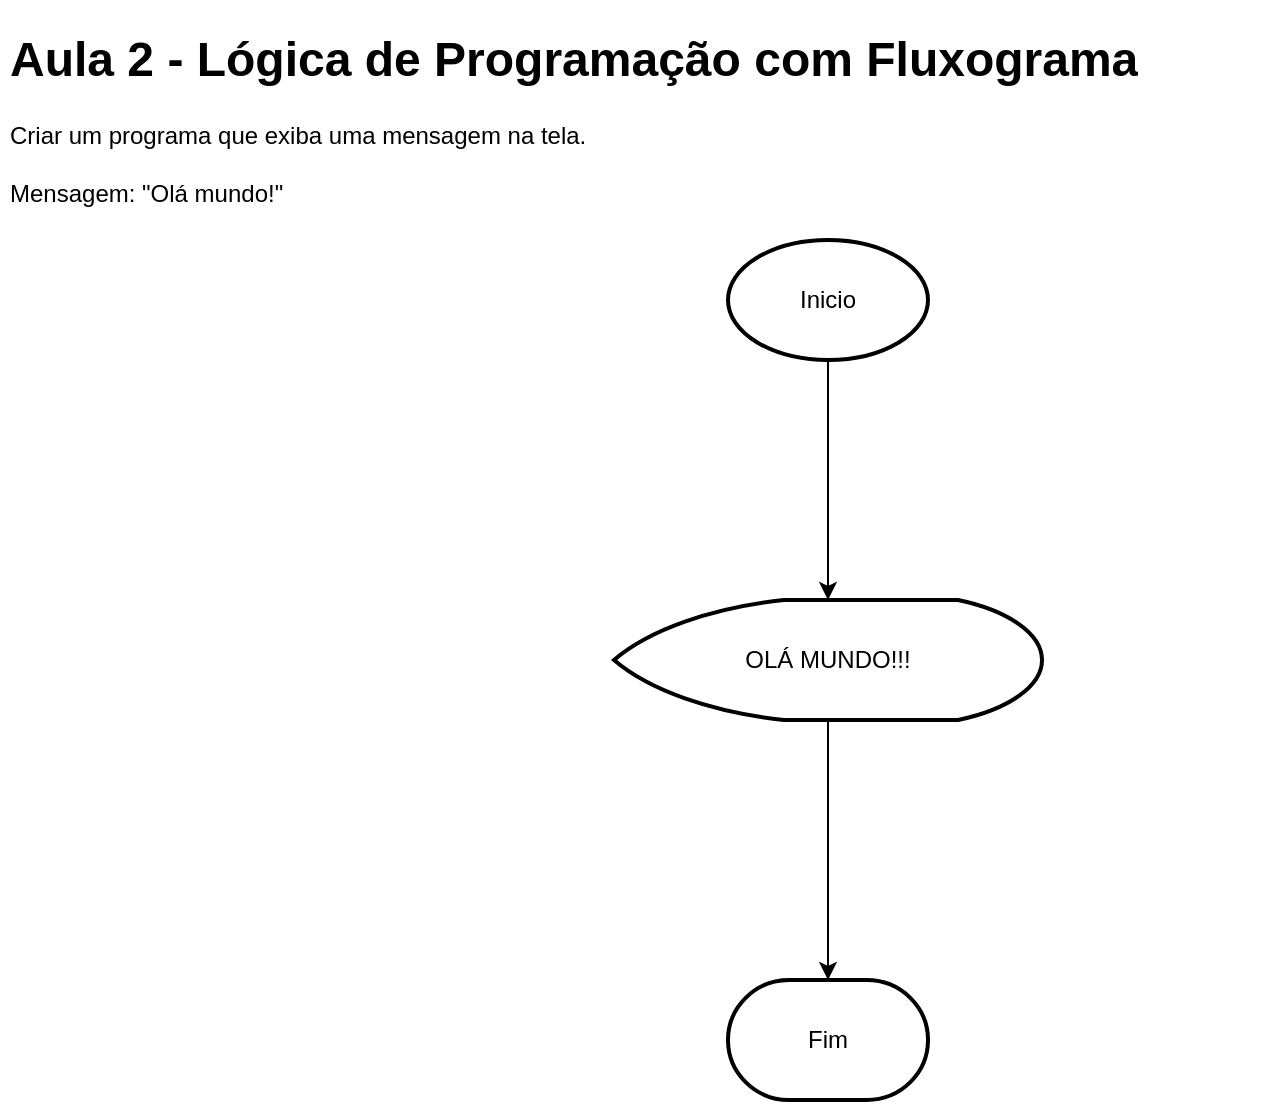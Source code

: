 <mxfile version="16.4.6" type="github" pages="7">
  <diagram id="B6TF_aO2CuPeKaEAGyWB" name="1- Mensagem Olá Mundo">
    <mxGraphModel dx="868" dy="482" grid="1" gridSize="10" guides="1" tooltips="1" connect="1" arrows="1" fold="1" page="1" pageScale="1" pageWidth="827" pageHeight="1169" math="0" shadow="0">
      <root>
        <mxCell id="0" />
        <mxCell id="1" parent="0" />
        <mxCell id="_H1uXAEtVseYAYpTEKpJ-1" value="&lt;h1&gt;Aula 2 - Lógica de Programação com Fluxograma&lt;/h1&gt;&lt;div&gt;&lt;div&gt;Criar um programa que exiba uma mensagem na tela.&amp;nbsp;&lt;/div&gt;&lt;div&gt;&lt;br&gt;&lt;/div&gt;&lt;div&gt;Mensagem: &quot;Olá mundo!&quot;&lt;/div&gt;&lt;/div&gt;" style="text;html=1;strokeColor=none;fillColor=none;spacing=5;spacingTop=-20;whiteSpace=wrap;overflow=hidden;rounded=0;" parent="1" vertex="1">
          <mxGeometry y="10" width="640" height="120" as="geometry" />
        </mxCell>
        <mxCell id="_H1uXAEtVseYAYpTEKpJ-8" style="edgeStyle=orthogonalEdgeStyle;rounded=0;orthogonalLoop=1;jettySize=auto;html=1;entryX=0.5;entryY=0;entryDx=0;entryDy=0;entryPerimeter=0;" parent="1" source="_H1uXAEtVseYAYpTEKpJ-3" target="_H1uXAEtVseYAYpTEKpJ-5" edge="1">
          <mxGeometry relative="1" as="geometry" />
        </mxCell>
        <mxCell id="_H1uXAEtVseYAYpTEKpJ-3" value="Inicio" style="strokeWidth=2;html=1;shape=mxgraph.flowchart.start_1;whiteSpace=wrap;" parent="1" vertex="1">
          <mxGeometry x="364" y="120" width="100" height="60" as="geometry" />
        </mxCell>
        <mxCell id="_H1uXAEtVseYAYpTEKpJ-4" value="Fim" style="strokeWidth=2;html=1;shape=mxgraph.flowchart.terminator;whiteSpace=wrap;" parent="1" vertex="1">
          <mxGeometry x="364" y="490" width="100" height="60" as="geometry" />
        </mxCell>
        <mxCell id="_H1uXAEtVseYAYpTEKpJ-9" style="edgeStyle=orthogonalEdgeStyle;rounded=0;orthogonalLoop=1;jettySize=auto;html=1;exitX=0.5;exitY=1;exitDx=0;exitDy=0;exitPerimeter=0;entryX=0.5;entryY=0;entryDx=0;entryDy=0;entryPerimeter=0;" parent="1" source="_H1uXAEtVseYAYpTEKpJ-5" target="_H1uXAEtVseYAYpTEKpJ-4" edge="1">
          <mxGeometry relative="1" as="geometry" />
        </mxCell>
        <mxCell id="_H1uXAEtVseYAYpTEKpJ-5" value="OLÁ MUNDO!!!" style="strokeWidth=2;html=1;shape=mxgraph.flowchart.display;whiteSpace=wrap;" parent="1" vertex="1">
          <mxGeometry x="307" y="300" width="214" height="60" as="geometry" />
        </mxCell>
      </root>
    </mxGraphModel>
  </diagram>
  <diagram id="JDGp5WUjuU1TpxI9g12E" name="2- Exibir Nome e Idade">
    <mxGraphModel dx="868" dy="482" grid="1" gridSize="10" guides="1" tooltips="1" connect="1" arrows="1" fold="1" page="1" pageScale="1" pageWidth="827" pageHeight="1169" math="0" shadow="0">
      <root>
        <mxCell id="QodJJHQrNt7WwlpS3ii8-0" />
        <mxCell id="QodJJHQrNt7WwlpS3ii8-1" parent="QodJJHQrNt7WwlpS3ii8-0" />
        <mxCell id="LvdCcYKzBbPgzANT6wYW-0" value="&lt;h1&gt;Aula 2 - Lógica de Programação com Fluxograma&lt;/h1&gt;&lt;div&gt;&lt;div&gt;Criar um programa que pergunte seu nome, sua idade e exiba na tela.&lt;/div&gt;&lt;div&gt;&lt;br&gt;&lt;/div&gt;&lt;div&gt;Tela: Olá Seu_Nome, você tem Sua_Idade&lt;/div&gt;&lt;/div&gt;" style="text;html=1;strokeColor=none;fillColor=none;spacing=5;spacingTop=-20;whiteSpace=wrap;overflow=hidden;rounded=0;" parent="QodJJHQrNt7WwlpS3ii8-1" vertex="1">
          <mxGeometry y="10" width="640" height="120" as="geometry" />
        </mxCell>
        <mxCell id="LvdCcYKzBbPgzANT6wYW-11" value="" style="edgeStyle=orthogonalEdgeStyle;rounded=0;orthogonalLoop=1;jettySize=auto;html=1;" parent="QodJJHQrNt7WwlpS3ii8-1" source="LvdCcYKzBbPgzANT6wYW-2" target="LvdCcYKzBbPgzANT6wYW-6" edge="1">
          <mxGeometry relative="1" as="geometry" />
        </mxCell>
        <mxCell id="LvdCcYKzBbPgzANT6wYW-2" value="Inicio" style="strokeWidth=2;html=1;shape=mxgraph.flowchart.start_1;whiteSpace=wrap;" parent="QodJJHQrNt7WwlpS3ii8-1" vertex="1">
          <mxGeometry x="364" y="230" width="100" height="60" as="geometry" />
        </mxCell>
        <mxCell id="LvdCcYKzBbPgzANT6wYW-3" value="Fim" style="strokeWidth=2;html=1;shape=mxgraph.flowchart.terminator;whiteSpace=wrap;" parent="QodJJHQrNt7WwlpS3ii8-1" vertex="1">
          <mxGeometry x="364" y="710" width="100" height="60" as="geometry" />
        </mxCell>
        <mxCell id="LvdCcYKzBbPgzANT6wYW-12" value="" style="edgeStyle=orthogonalEdgeStyle;rounded=0;orthogonalLoop=1;jettySize=auto;html=1;" parent="QodJJHQrNt7WwlpS3ii8-1" source="LvdCcYKzBbPgzANT6wYW-6" target="LvdCcYKzBbPgzANT6wYW-8" edge="1">
          <mxGeometry relative="1" as="geometry" />
        </mxCell>
        <mxCell id="LvdCcYKzBbPgzANT6wYW-6" value="NOME&lt;br&gt;Qual é o seu Nome?" style="shape=parallelogram;html=1;strokeWidth=2;perimeter=parallelogramPerimeter;whiteSpace=wrap;rounded=1;arcSize=12;size=0.23;" parent="QodJJHQrNt7WwlpS3ii8-1" vertex="1">
          <mxGeometry x="316" y="320" width="196" height="60" as="geometry" />
        </mxCell>
        <mxCell id="LvdCcYKzBbPgzANT6wYW-13" value="" style="edgeStyle=orthogonalEdgeStyle;rounded=0;orthogonalLoop=1;jettySize=auto;html=1;" parent="QodJJHQrNt7WwlpS3ii8-1" source="LvdCcYKzBbPgzANT6wYW-8" target="LvdCcYKzBbPgzANT6wYW-10" edge="1">
          <mxGeometry relative="1" as="geometry" />
        </mxCell>
        <mxCell id="LvdCcYKzBbPgzANT6wYW-8" value="IDADE&lt;br&gt;Qual é sua Idade?" style="shape=parallelogram;html=1;strokeWidth=2;perimeter=parallelogramPerimeter;whiteSpace=wrap;rounded=1;arcSize=12;size=0.23;" parent="QodJJHQrNt7WwlpS3ii8-1" vertex="1">
          <mxGeometry x="316" y="450" width="196" height="60" as="geometry" />
        </mxCell>
        <mxCell id="LvdCcYKzBbPgzANT6wYW-14" value="" style="edgeStyle=orthogonalEdgeStyle;rounded=0;orthogonalLoop=1;jettySize=auto;html=1;" parent="QodJJHQrNt7WwlpS3ii8-1" source="LvdCcYKzBbPgzANT6wYW-10" target="LvdCcYKzBbPgzANT6wYW-3" edge="1">
          <mxGeometry relative="1" as="geometry" />
        </mxCell>
        <mxCell id="LvdCcYKzBbPgzANT6wYW-10" value="Olá + NOME +, você tem IDADE anos.." style="strokeWidth=2;html=1;shape=mxgraph.flowchart.display;whiteSpace=wrap;" parent="QodJJHQrNt7WwlpS3ii8-1" vertex="1">
          <mxGeometry x="287.5" y="585" width="253" height="60" as="geometry" />
        </mxCell>
      </root>
    </mxGraphModel>
  </diagram>
  <diagram id="Oud89_AoGpW6uRgabADo" name="3- Ler Notas e Exibir Média">
    <mxGraphModel dx="1320" dy="482" grid="1" gridSize="10" guides="1" tooltips="1" connect="1" arrows="1" fold="1" page="1" pageScale="1" pageWidth="827" pageHeight="1169" math="0" shadow="0">
      <root>
        <mxCell id="T5cML9mO9eUKZRbZ2LND-0" />
        <mxCell id="T5cML9mO9eUKZRbZ2LND-1" parent="T5cML9mO9eUKZRbZ2LND-0" />
        <mxCell id="3TYvcrYscuL129PSnY_F-0" value="&lt;h1&gt;Aula 2 - Lógica de Programação com Fluxograma&lt;/h1&gt;&lt;div&gt;&lt;div&gt;Criar um programa que pergunte N1, N2 e N3 e exiba na tela a MÉDIA aritimética.&lt;/div&gt;&lt;div&gt;&lt;br&gt;&lt;/div&gt;&lt;div&gt;Tela:&amp;nbsp;&lt;span style=&quot;text-align: center&quot;&gt;Olá, sua média é de + MÉDIA&lt;/span&gt;&lt;/div&gt;&lt;/div&gt;" style="text;html=1;strokeColor=none;fillColor=none;spacing=5;spacingTop=-20;whiteSpace=wrap;overflow=hidden;rounded=0;" parent="T5cML9mO9eUKZRbZ2LND-1" vertex="1">
          <mxGeometry y="10" width="640" height="120" as="geometry" />
        </mxCell>
        <mxCell id="vSs4orE_DrB0r0vorL5x-1" value="" style="edgeStyle=orthogonalEdgeStyle;rounded=0;orthogonalLoop=1;jettySize=auto;html=1;" parent="T5cML9mO9eUKZRbZ2LND-1" source="3TYvcrYscuL129PSnY_F-1" target="3TYvcrYscuL129PSnY_F-2" edge="1">
          <mxGeometry relative="1" as="geometry" />
        </mxCell>
        <mxCell id="3TYvcrYscuL129PSnY_F-1" value="INICIO" style="strokeWidth=2;html=1;shape=mxgraph.flowchart.start_1;whiteSpace=wrap;" parent="T5cML9mO9eUKZRbZ2LND-1" vertex="1">
          <mxGeometry x="364" y="120" width="100" height="60" as="geometry" />
        </mxCell>
        <mxCell id="vSs4orE_DrB0r0vorL5x-2" value="" style="edgeStyle=orthogonalEdgeStyle;rounded=0;orthogonalLoop=1;jettySize=auto;html=1;" parent="T5cML9mO9eUKZRbZ2LND-1" source="3TYvcrYscuL129PSnY_F-2" target="3TYvcrYscuL129PSnY_F-4" edge="1">
          <mxGeometry relative="1" as="geometry" />
        </mxCell>
        <mxCell id="3TYvcrYscuL129PSnY_F-2" value="N1" style="shape=parallelogram;html=1;strokeWidth=2;perimeter=parallelogramPerimeter;whiteSpace=wrap;rounded=1;arcSize=12;size=0.23;" parent="T5cML9mO9eUKZRbZ2LND-1" vertex="1">
          <mxGeometry x="364" y="220" width="100" height="60" as="geometry" />
        </mxCell>
        <mxCell id="vSs4orE_DrB0r0vorL5x-5" value="" style="edgeStyle=orthogonalEdgeStyle;rounded=0;orthogonalLoop=1;jettySize=auto;html=1;" parent="T5cML9mO9eUKZRbZ2LND-1" source="3TYvcrYscuL129PSnY_F-3" target="3TYvcrYscuL129PSnY_F-5" edge="1">
          <mxGeometry relative="1" as="geometry" />
        </mxCell>
        <mxCell id="3TYvcrYscuL129PSnY_F-3" value="N3" style="shape=parallelogram;html=1;strokeWidth=2;perimeter=parallelogramPerimeter;whiteSpace=wrap;rounded=1;arcSize=12;size=0.23;" parent="T5cML9mO9eUKZRbZ2LND-1" vertex="1">
          <mxGeometry x="364" y="400" width="100" height="60" as="geometry" />
        </mxCell>
        <mxCell id="vSs4orE_DrB0r0vorL5x-3" value="" style="edgeStyle=orthogonalEdgeStyle;rounded=0;orthogonalLoop=1;jettySize=auto;html=1;" parent="T5cML9mO9eUKZRbZ2LND-1" source="3TYvcrYscuL129PSnY_F-4" target="3TYvcrYscuL129PSnY_F-3" edge="1">
          <mxGeometry relative="1" as="geometry" />
        </mxCell>
        <mxCell id="3TYvcrYscuL129PSnY_F-4" value="N2" style="shape=parallelogram;html=1;strokeWidth=2;perimeter=parallelogramPerimeter;whiteSpace=wrap;rounded=1;arcSize=12;size=0.23;" parent="T5cML9mO9eUKZRbZ2LND-1" vertex="1">
          <mxGeometry x="364" y="310" width="100" height="60" as="geometry" />
        </mxCell>
        <mxCell id="vSs4orE_DrB0r0vorL5x-6" value="" style="edgeStyle=orthogonalEdgeStyle;rounded=0;orthogonalLoop=1;jettySize=auto;html=1;" parent="T5cML9mO9eUKZRbZ2LND-1" source="3TYvcrYscuL129PSnY_F-5" target="3TYvcrYscuL129PSnY_F-6" edge="1">
          <mxGeometry relative="1" as="geometry" />
        </mxCell>
        <mxCell id="3TYvcrYscuL129PSnY_F-5" value="MÉDIA&lt;br&gt;(N1 + N2 + N3)/3" style="rounded=1;whiteSpace=wrap;html=1;absoluteArcSize=1;arcSize=14;strokeWidth=2;" parent="T5cML9mO9eUKZRbZ2LND-1" vertex="1">
          <mxGeometry x="351" y="490" width="126" height="40" as="geometry" />
        </mxCell>
        <mxCell id="vSs4orE_DrB0r0vorL5x-7" value="" style="edgeStyle=orthogonalEdgeStyle;rounded=0;orthogonalLoop=1;jettySize=auto;html=1;" parent="T5cML9mO9eUKZRbZ2LND-1" source="3TYvcrYscuL129PSnY_F-6" target="vSs4orE_DrB0r0vorL5x-0" edge="1">
          <mxGeometry relative="1" as="geometry" />
        </mxCell>
        <mxCell id="3TYvcrYscuL129PSnY_F-6" value="Olá, sua média é de + MÉDIA" style="strokeWidth=2;html=1;shape=mxgraph.flowchart.display;whiteSpace=wrap;" parent="T5cML9mO9eUKZRbZ2LND-1" vertex="1">
          <mxGeometry x="306" y="600" width="216" height="60" as="geometry" />
        </mxCell>
        <mxCell id="vSs4orE_DrB0r0vorL5x-0" value="FIM" style="strokeWidth=2;html=1;shape=mxgraph.flowchart.terminator;whiteSpace=wrap;" parent="T5cML9mO9eUKZRbZ2LND-1" vertex="1">
          <mxGeometry x="364" y="710" width="100" height="60" as="geometry" />
        </mxCell>
        <mxCell id="6r_YK1FSbmUGa0QlVbPU-0" value="&lt;h1&gt;Aula 2 - Lógica de Programação com Fluxograma&lt;/h1&gt;&lt;div&gt;&lt;div&gt;Criar um programa que pergunte N1(0,3), N2(0,2) e N3(0,5) e exiba na tela a MÉDIA aritimética.&lt;/div&gt;&lt;div&gt;&lt;br&gt;&lt;/div&gt;&lt;div&gt;Tela:&amp;nbsp;&lt;span style=&quot;text-align: center&quot;&gt;Olá, sua média é de + MÉDIA&lt;/span&gt;&lt;/div&gt;&lt;/div&gt;" style="text;html=1;strokeColor=none;fillColor=none;spacing=5;spacingTop=-20;whiteSpace=wrap;overflow=hidden;rounded=0;" parent="T5cML9mO9eUKZRbZ2LND-1" vertex="1">
          <mxGeometry y="840" width="640" height="120" as="geometry" />
        </mxCell>
        <mxCell id="6r_YK1FSbmUGa0QlVbPU-1" value="" style="edgeStyle=orthogonalEdgeStyle;rounded=0;orthogonalLoop=1;jettySize=auto;html=1;" parent="T5cML9mO9eUKZRbZ2LND-1" source="6r_YK1FSbmUGa0QlVbPU-2" target="6r_YK1FSbmUGa0QlVbPU-3" edge="1">
          <mxGeometry relative="1" as="geometry" />
        </mxCell>
        <mxCell id="6r_YK1FSbmUGa0QlVbPU-2" value="INICIO" style="strokeWidth=2;html=1;shape=mxgraph.flowchart.start_1;whiteSpace=wrap;" parent="T5cML9mO9eUKZRbZ2LND-1" vertex="1">
          <mxGeometry x="364" y="950" width="100" height="60" as="geometry" />
        </mxCell>
        <mxCell id="6r_YK1FSbmUGa0QlVbPU-11" value="" style="edgeStyle=orthogonalEdgeStyle;rounded=0;orthogonalLoop=1;jettySize=auto;html=1;" parent="T5cML9mO9eUKZRbZ2LND-1" source="6r_YK1FSbmUGa0QlVbPU-3" target="6r_YK1FSbmUGa0QlVbPU-5" edge="1">
          <mxGeometry relative="1" as="geometry" />
        </mxCell>
        <mxCell id="6r_YK1FSbmUGa0QlVbPU-3" value="N1" style="shape=parallelogram;html=1;strokeWidth=2;perimeter=parallelogramPerimeter;whiteSpace=wrap;rounded=1;arcSize=12;size=0.23;" parent="T5cML9mO9eUKZRbZ2LND-1" vertex="1">
          <mxGeometry x="364" y="1050" width="100" height="60" as="geometry" />
        </mxCell>
        <mxCell id="6r_YK1FSbmUGa0QlVbPU-13" value="" style="edgeStyle=orthogonalEdgeStyle;rounded=0;orthogonalLoop=1;jettySize=auto;html=1;" parent="T5cML9mO9eUKZRbZ2LND-1" source="6r_YK1FSbmUGa0QlVbPU-4" target="6r_YK1FSbmUGa0QlVbPU-7" edge="1">
          <mxGeometry relative="1" as="geometry" />
        </mxCell>
        <mxCell id="6r_YK1FSbmUGa0QlVbPU-4" value="N3" style="shape=parallelogram;html=1;strokeWidth=2;perimeter=parallelogramPerimeter;whiteSpace=wrap;rounded=1;arcSize=12;size=0.23;" parent="T5cML9mO9eUKZRbZ2LND-1" vertex="1">
          <mxGeometry x="364" y="1230" width="100" height="60" as="geometry" />
        </mxCell>
        <mxCell id="6r_YK1FSbmUGa0QlVbPU-12" value="" style="edgeStyle=orthogonalEdgeStyle;rounded=0;orthogonalLoop=1;jettySize=auto;html=1;" parent="T5cML9mO9eUKZRbZ2LND-1" source="6r_YK1FSbmUGa0QlVbPU-5" target="6r_YK1FSbmUGa0QlVbPU-4" edge="1">
          <mxGeometry relative="1" as="geometry" />
        </mxCell>
        <mxCell id="6r_YK1FSbmUGa0QlVbPU-5" value="N2" style="shape=parallelogram;html=1;strokeWidth=2;perimeter=parallelogramPerimeter;whiteSpace=wrap;rounded=1;arcSize=12;size=0.23;" parent="T5cML9mO9eUKZRbZ2LND-1" vertex="1">
          <mxGeometry x="364" y="1140" width="100" height="60" as="geometry" />
        </mxCell>
        <mxCell id="6r_YK1FSbmUGa0QlVbPU-6" value="" style="edgeStyle=orthogonalEdgeStyle;rounded=0;orthogonalLoop=1;jettySize=auto;html=1;" parent="T5cML9mO9eUKZRbZ2LND-1" source="6r_YK1FSbmUGa0QlVbPU-7" target="6r_YK1FSbmUGa0QlVbPU-9" edge="1">
          <mxGeometry relative="1" as="geometry" />
        </mxCell>
        <mxCell id="6r_YK1FSbmUGa0QlVbPU-7" value="MÉDIA&lt;br&gt;(N1 * 03) + (N2 * 0,2) + (N3 * 0,5)" style="rounded=1;whiteSpace=wrap;html=1;absoluteArcSize=1;arcSize=14;strokeWidth=2;" parent="T5cML9mO9eUKZRbZ2LND-1" vertex="1">
          <mxGeometry x="299" y="1320" width="229" height="40" as="geometry" />
        </mxCell>
        <mxCell id="6r_YK1FSbmUGa0QlVbPU-8" value="" style="edgeStyle=orthogonalEdgeStyle;rounded=0;orthogonalLoop=1;jettySize=auto;html=1;" parent="T5cML9mO9eUKZRbZ2LND-1" source="6r_YK1FSbmUGa0QlVbPU-9" target="6r_YK1FSbmUGa0QlVbPU-10" edge="1">
          <mxGeometry relative="1" as="geometry" />
        </mxCell>
        <mxCell id="6r_YK1FSbmUGa0QlVbPU-9" value="Olá, sua média é de + MÉDIA" style="strokeWidth=2;html=1;shape=mxgraph.flowchart.display;whiteSpace=wrap;" parent="T5cML9mO9eUKZRbZ2LND-1" vertex="1">
          <mxGeometry x="306" y="1430" width="216" height="60" as="geometry" />
        </mxCell>
        <mxCell id="6r_YK1FSbmUGa0QlVbPU-10" value="FIM" style="strokeWidth=2;html=1;shape=mxgraph.flowchart.terminator;whiteSpace=wrap;" parent="T5cML9mO9eUKZRbZ2LND-1" vertex="1">
          <mxGeometry x="364" y="1540" width="100" height="60" as="geometry" />
        </mxCell>
      </root>
    </mxGraphModel>
  </diagram>
  <diagram id="Vpyj79EYcOtt5V9c8ifo" name="4- Calcular IMC">
    <mxGraphModel dx="2294" dy="1705" grid="1" gridSize="10" guides="1" tooltips="1" connect="1" arrows="1" fold="1" page="1" pageScale="1" pageWidth="827" pageHeight="1169" math="0" shadow="0">
      <root>
        <mxCell id="mE4Gth7Ov7WA8QAadiiC-0" />
        <mxCell id="mE4Gth7Ov7WA8QAadiiC-1" parent="mE4Gth7Ov7WA8QAadiiC-0" />
        <mxCell id="H3JW0yiKaQDurWc1rgac-0" value="&lt;h1&gt;Aula 2 - Lógica de Programação com Fluxograma&lt;/h1&gt;&lt;div&gt;Criar um programa que pergunte sua ALTURA&amp;nbsp; e seu PESO e exiba na tela o valor numérico do seu IMC.&lt;/div&gt;&lt;div&gt;&lt;br&gt;&lt;/div&gt;&lt;div&gt;Fórmula: IMC = Peso / (Altura * Altura).&lt;/div&gt;&lt;div&gt;&lt;br&gt;&lt;/div&gt;&lt;div&gt;Exemplo: IMC = 80kg / (1,80m *1,80m) = 24,69kg&lt;/div&gt;&lt;div&gt;&lt;br&gt;&lt;/div&gt;&lt;div&gt;Tela: Olá, seu IMC foi de&amp;nbsp; seu_imc.&lt;/div&gt;" style="text;html=1;strokeColor=none;fillColor=none;spacing=5;spacingTop=-20;whiteSpace=wrap;overflow=hidden;rounded=0;" parent="mE4Gth7Ov7WA8QAadiiC-1" vertex="1">
          <mxGeometry x="-810" y="-1150" width="640" height="170" as="geometry" />
        </mxCell>
        <mxCell id="5Prgf4KiVSyscAf2ycT1-10" value="" style="edgeStyle=orthogonalEdgeStyle;rounded=0;orthogonalLoop=1;jettySize=auto;html=1;" edge="1" parent="mE4Gth7Ov7WA8QAadiiC-1" source="v6qg2rETzZcGzmhWYGjz-0" target="v6qg2rETzZcGzmhWYGjz-1">
          <mxGeometry relative="1" as="geometry" />
        </mxCell>
        <mxCell id="v6qg2rETzZcGzmhWYGjz-0" value="INICIO" style="strokeWidth=2;html=1;shape=mxgraph.flowchart.start_1;whiteSpace=wrap;" vertex="1" parent="mE4Gth7Ov7WA8QAadiiC-1">
          <mxGeometry x="-463" y="-960" width="100" height="60" as="geometry" />
        </mxCell>
        <mxCell id="5Prgf4KiVSyscAf2ycT1-9" value="" style="edgeStyle=orthogonalEdgeStyle;rounded=0;orthogonalLoop=1;jettySize=auto;html=1;" edge="1" parent="mE4Gth7Ov7WA8QAadiiC-1" source="v6qg2rETzZcGzmhWYGjz-1" target="5Prgf4KiVSyscAf2ycT1-0">
          <mxGeometry relative="1" as="geometry" />
        </mxCell>
        <mxCell id="v6qg2rETzZcGzmhWYGjz-1" value="PESO" style="shape=parallelogram;html=1;strokeWidth=2;perimeter=parallelogramPerimeter;whiteSpace=wrap;rounded=1;arcSize=12;size=0.23;" vertex="1" parent="mE4Gth7Ov7WA8QAadiiC-1">
          <mxGeometry x="-463" y="-860" width="100" height="60" as="geometry" />
        </mxCell>
        <mxCell id="5Prgf4KiVSyscAf2ycT1-8" value="" style="edgeStyle=orthogonalEdgeStyle;rounded=0;orthogonalLoop=1;jettySize=auto;html=1;" edge="1" parent="mE4Gth7Ov7WA8QAadiiC-1" source="5Prgf4KiVSyscAf2ycT1-0" target="5Prgf4KiVSyscAf2ycT1-1">
          <mxGeometry relative="1" as="geometry" />
        </mxCell>
        <mxCell id="5Prgf4KiVSyscAf2ycT1-0" value="ALTURA" style="shape=parallelogram;html=1;strokeWidth=2;perimeter=parallelogramPerimeter;whiteSpace=wrap;rounded=1;arcSize=12;size=0.23;" vertex="1" parent="mE4Gth7Ov7WA8QAadiiC-1">
          <mxGeometry x="-463" y="-750" width="100" height="60" as="geometry" />
        </mxCell>
        <mxCell id="5Prgf4KiVSyscAf2ycT1-7" value="" style="edgeStyle=orthogonalEdgeStyle;rounded=0;orthogonalLoop=1;jettySize=auto;html=1;" edge="1" parent="mE4Gth7Ov7WA8QAadiiC-1" source="5Prgf4KiVSyscAf2ycT1-1" target="5Prgf4KiVSyscAf2ycT1-4">
          <mxGeometry relative="1" as="geometry" />
        </mxCell>
        <mxCell id="5Prgf4KiVSyscAf2ycT1-1" value="seu_imc&lt;br&gt;PESO / (ALTURA*ALTURA)" style="rounded=1;whiteSpace=wrap;html=1;absoluteArcSize=1;arcSize=14;strokeWidth=2;" vertex="1" parent="mE4Gth7Ov7WA8QAadiiC-1">
          <mxGeometry x="-499.5" y="-640" width="173" height="40" as="geometry" />
        </mxCell>
        <mxCell id="5Prgf4KiVSyscAf2ycT1-6" value="" style="edgeStyle=orthogonalEdgeStyle;rounded=0;orthogonalLoop=1;jettySize=auto;html=1;" edge="1" parent="mE4Gth7Ov7WA8QAadiiC-1" source="5Prgf4KiVSyscAf2ycT1-4" target="5Prgf4KiVSyscAf2ycT1-5">
          <mxGeometry relative="1" as="geometry" />
        </mxCell>
        <mxCell id="5Prgf4KiVSyscAf2ycT1-4" value="Olá seu IMC seu_imc é de" style="strokeWidth=2;html=1;shape=mxgraph.flowchart.display;whiteSpace=wrap;" vertex="1" parent="mE4Gth7Ov7WA8QAadiiC-1">
          <mxGeometry x="-540" y="-520" width="253" height="60" as="geometry" />
        </mxCell>
        <mxCell id="5Prgf4KiVSyscAf2ycT1-5" value="FIM" style="strokeWidth=2;html=1;shape=mxgraph.flowchart.terminator;whiteSpace=wrap;" vertex="1" parent="mE4Gth7Ov7WA8QAadiiC-1">
          <mxGeometry x="-463" y="-370" width="100" height="60" as="geometry" />
        </mxCell>
      </root>
    </mxGraphModel>
  </diagram>
  <diagram id="t1FbA_1sYepQQkb8njjS" name="5- Salario FInal">
    <mxGraphModel dx="1257" dy="459" grid="1" gridSize="10" guides="1" tooltips="1" connect="1" arrows="1" fold="1" page="1" pageScale="1" pageWidth="827" pageHeight="1169" math="0" shadow="0">
      <root>
        <mxCell id="gxGs8vToxrvCAABo9FLY-0" />
        <mxCell id="gxGs8vToxrvCAABo9FLY-1" parent="gxGs8vToxrvCAABo9FLY-0" />
        <mxCell id="V6dPEW5aIePh5BSXEEvQ-0" value="&lt;h1&gt;Aula 2 - Lógica de Programação com Fluxograma&lt;/h1&gt;&lt;div&gt;Criar um programa que calcule a comissão de vendas de um vendedor. Sempre o vendedor terá 0,9% de comissão sobre o valor do; vendido. No final exibir o salário atual desse vendedor , incluindo as comissões dos produto vendido e o salario que será fixo de R$ 1.200,10.&lt;/div&gt;&lt;div&gt;&lt;br&gt;&lt;/div&gt;&lt;div&gt;DICA: O programa sempre&amp;nbsp; perguntara o valor de 3 produtos. COLOCAR VALOR R$ 0,00 caso não queira preencher mais com produtos.&lt;/div&gt;&lt;div&gt;&lt;br&gt;&lt;/div&gt;&lt;div&gt;TELA: OLÀ, seu salario esse mes foi de seu_salario e sua comissão foi de sua_comissao. Totalizando em salario_+_comissão.&lt;/div&gt;" style="text;html=1;strokeColor=none;fillColor=none;spacing=5;spacingTop=-20;whiteSpace=wrap;overflow=hidden;rounded=0;" parent="gxGs8vToxrvCAABo9FLY-1" vertex="1">
          <mxGeometry y="20" width="640" height="190" as="geometry" />
        </mxCell>
        <mxCell id="XW45Ko0Rc4ApRg5AUH1k-0" value="INICIO" style="strokeWidth=2;html=1;shape=mxgraph.flowchart.start_1;whiteSpace=wrap;" vertex="1" parent="gxGs8vToxrvCAABo9FLY-1">
          <mxGeometry x="305.5" y="240" width="100" height="60" as="geometry" />
        </mxCell>
        <mxCell id="hdc1ZzXBhYhRAWoRMvvE-9" value="" style="edgeStyle=orthogonalEdgeStyle;rounded=0;orthogonalLoop=1;jettySize=auto;html=1;" edge="1" parent="gxGs8vToxrvCAABo9FLY-1" source="XW45Ko0Rc4ApRg5AUH1k-1" target="XW45Ko0Rc4ApRg5AUH1k-3">
          <mxGeometry relative="1" as="geometry" />
        </mxCell>
        <mxCell id="XW45Ko0Rc4ApRg5AUH1k-1" value="&lt;span style=&quot;text-align: left&quot;&gt;OLÀ, seu salario esse mes foi de seu_salario e sua comissão foi de sua_comissao. Totalizando em salario_+_comissão.&lt;/span&gt;" style="strokeWidth=2;html=1;shape=mxgraph.flowchart.display;whiteSpace=wrap;" vertex="1" parent="gxGs8vToxrvCAABo9FLY-1">
          <mxGeometry x="139.99" y="894" width="431" height="70" as="geometry" />
        </mxCell>
        <mxCell id="hdc1ZzXBhYhRAWoRMvvE-2" value="" style="edgeStyle=orthogonalEdgeStyle;rounded=0;orthogonalLoop=1;jettySize=auto;html=1;exitX=0.5;exitY=1;exitDx=0;exitDy=0;exitPerimeter=0;" edge="1" parent="gxGs8vToxrvCAABo9FLY-1" source="XW45Ko0Rc4ApRg5AUH1k-0" target="hdc1ZzXBhYhRAWoRMvvE-1">
          <mxGeometry relative="1" as="geometry">
            <mxPoint x="355.5" y="300" as="sourcePoint" />
          </mxGeometry>
        </mxCell>
        <mxCell id="XW45Ko0Rc4ApRg5AUH1k-3" value="FIM" style="strokeWidth=2;html=1;shape=mxgraph.flowchart.terminator;whiteSpace=wrap;" vertex="1" parent="gxGs8vToxrvCAABo9FLY-1">
          <mxGeometry x="305.49" y="1014" width="100" height="60" as="geometry" />
        </mxCell>
        <mxCell id="-o6414uL9HzVYbSPkoEp-8" value="" style="edgeStyle=orthogonalEdgeStyle;rounded=0;orthogonalLoop=1;jettySize=auto;html=1;" edge="1" parent="gxGs8vToxrvCAABo9FLY-1" source="XW45Ko0Rc4ApRg5AUH1k-4" target="XW45Ko0Rc4ApRg5AUH1k-1">
          <mxGeometry relative="1" as="geometry" />
        </mxCell>
        <mxCell id="XW45Ko0Rc4ApRg5AUH1k-4" value="seu_salario&lt;br&gt;sua_comissao&amp;nbsp; + R$ 1.200,00" style="rounded=1;whiteSpace=wrap;html=1;absoluteArcSize=1;arcSize=14;strokeWidth=2;" vertex="1" parent="gxGs8vToxrvCAABo9FLY-1">
          <mxGeometry x="117.61" y="810" width="475.75" height="44" as="geometry" />
        </mxCell>
        <mxCell id="hdc1ZzXBhYhRAWoRMvvE-6" value="" style="edgeStyle=orthogonalEdgeStyle;rounded=0;orthogonalLoop=1;jettySize=auto;html=1;" edge="1" parent="gxGs8vToxrvCAABo9FLY-1" source="hdc1ZzXBhYhRAWoRMvvE-0" target="hdc1ZzXBhYhRAWoRMvvE-5">
          <mxGeometry relative="1" as="geometry" />
        </mxCell>
        <mxCell id="hdc1ZzXBhYhRAWoRMvvE-0" value="&lt;span&gt;PRODUTO 2&lt;/span&gt;" style="shape=parallelogram;html=1;strokeWidth=2;perimeter=parallelogramPerimeter;whiteSpace=wrap;rounded=1;arcSize=12;size=0.23;" vertex="1" parent="gxGs8vToxrvCAABo9FLY-1">
          <mxGeometry x="297.5" y="475" width="116" height="60" as="geometry" />
        </mxCell>
        <mxCell id="hdc1ZzXBhYhRAWoRMvvE-3" value="" style="edgeStyle=orthogonalEdgeStyle;rounded=0;orthogonalLoop=1;jettySize=auto;html=1;" edge="1" parent="gxGs8vToxrvCAABo9FLY-1" source="hdc1ZzXBhYhRAWoRMvvE-1" target="hdc1ZzXBhYhRAWoRMvvE-0">
          <mxGeometry relative="1" as="geometry" />
        </mxCell>
        <mxCell id="hdc1ZzXBhYhRAWoRMvvE-1" value="&lt;span style=&quot;color: rgb(0 , 0 , 0) ; font-family: &amp;#34;helvetica&amp;#34; ; font-size: 12px ; font-style: normal ; font-weight: 400 ; letter-spacing: normal ; text-align: center ; text-indent: 0px ; text-transform: none ; word-spacing: 0px ; background-color: rgb(248 , 249 , 250) ; display: inline ; float: none&quot;&gt;PRODUTO 1&lt;/span&gt;" style="shape=parallelogram;html=1;strokeWidth=2;perimeter=parallelogramPerimeter;whiteSpace=wrap;rounded=1;arcSize=12;size=0.23;" vertex="1" parent="gxGs8vToxrvCAABo9FLY-1">
          <mxGeometry x="298" y="360" width="116" height="60" as="geometry" />
        </mxCell>
        <mxCell id="-o6414uL9HzVYbSPkoEp-6" value="" style="edgeStyle=orthogonalEdgeStyle;rounded=0;orthogonalLoop=1;jettySize=auto;html=1;" edge="1" parent="gxGs8vToxrvCAABo9FLY-1" source="hdc1ZzXBhYhRAWoRMvvE-5" target="-o6414uL9HzVYbSPkoEp-5">
          <mxGeometry relative="1" as="geometry" />
        </mxCell>
        <mxCell id="hdc1ZzXBhYhRAWoRMvvE-5" value="PRODUTO 3" style="shape=parallelogram;html=1;strokeWidth=2;perimeter=parallelogramPerimeter;whiteSpace=wrap;rounded=1;arcSize=12;size=0.23;" vertex="1" parent="gxGs8vToxrvCAABo9FLY-1">
          <mxGeometry x="297.5" y="600" width="116" height="60" as="geometry" />
        </mxCell>
        <mxCell id="-o6414uL9HzVYbSPkoEp-7" value="" style="edgeStyle=orthogonalEdgeStyle;rounded=0;orthogonalLoop=1;jettySize=auto;html=1;" edge="1" parent="gxGs8vToxrvCAABo9FLY-1" source="-o6414uL9HzVYbSPkoEp-5" target="XW45Ko0Rc4ApRg5AUH1k-4">
          <mxGeometry relative="1" as="geometry" />
        </mxCell>
        <mxCell id="-o6414uL9HzVYbSPkoEp-5" value="sua_comissao&lt;br&gt;(PRODUTO 1 * 0,9) + (PRODUTO 2 *0,9) + (PRODUTO 3 * 0,9)" style="rounded=1;whiteSpace=wrap;html=1;absoluteArcSize=1;arcSize=14;strokeWidth=2;" vertex="1" parent="gxGs8vToxrvCAABo9FLY-1">
          <mxGeometry x="117.61" y="710" width="475.75" height="44" as="geometry" />
        </mxCell>
      </root>
    </mxGraphModel>
  </diagram>
  <diagram id="NnTvs_7GEA28Fa9DxohS" name="6- Calcular preço combustivel">
    <mxGraphModel dx="1931" dy="1651" grid="1" gridSize="10" guides="1" tooltips="1" connect="1" arrows="1" fold="1" page="1" pageScale="1" pageWidth="827" pageHeight="1169" math="0" shadow="0">
      <root>
        <mxCell id="ICVnM5piTT76Gif2TwxX-0" />
        <mxCell id="ICVnM5piTT76Gif2TwxX-1" parent="ICVnM5piTT76Gif2TwxX-0" />
        <mxCell id="ICVnM5piTT76Gif2TwxX-2" value="&lt;h1&gt;Aula 2 - Lógica de Programação com Fluxograma&lt;/h1&gt;&lt;div&gt;&lt;div&gt;Criar um programa que mostre qual combustível compensa abastecer. Ler preço gasolina, ler preço etanol e mostrar o resultado dos combustíveis com o comparativo&amp;nbsp; .&amp;nbsp;&lt;/div&gt;&lt;div&gt;&lt;br&gt;&lt;/div&gt;&lt;div&gt;DICA: multiplicar o valor da gasolina por 0,7 e comparar com o do etanol — que deve ser menor que o resultado da operação para valer a pena. Então, se a gasolina está R$ 4,00, o preço máximo que deve ser pago pelo etanol é R$ 2,80.&lt;/div&gt;&lt;div&gt;&lt;br&gt;&lt;/div&gt;&lt;div&gt;Tela: Olá, preco_gasolina | preco_alcool | INDICADOR GASOLINA: seu_indicador.&lt;/div&gt;&lt;/div&gt;&lt;div&gt;&lt;br&gt;&lt;/div&gt;&lt;div&gt;&lt;br&gt;&lt;/div&gt;" style="text;html=1;strokeColor=none;fillColor=none;spacing=5;spacingTop=-20;whiteSpace=wrap;overflow=hidden;rounded=0;" parent="ICVnM5piTT76Gif2TwxX-1" vertex="1">
          <mxGeometry x="-810" y="-1150" width="770" height="170" as="geometry" />
        </mxCell>
        <mxCell id="aM8nad95WdxDIKl8rTPp-7" value="" style="edgeStyle=orthogonalEdgeStyle;rounded=0;orthogonalLoop=1;jettySize=auto;html=1;" edge="1" parent="ICVnM5piTT76Gif2TwxX-1" source="aM8nad95WdxDIKl8rTPp-0" target="aM8nad95WdxDIKl8rTPp-1">
          <mxGeometry relative="1" as="geometry" />
        </mxCell>
        <mxCell id="aM8nad95WdxDIKl8rTPp-0" value="INICIO" style="strokeWidth=2;html=1;shape=mxgraph.flowchart.start_1;whiteSpace=wrap;" vertex="1" parent="ICVnM5piTT76Gif2TwxX-1">
          <mxGeometry x="-460" y="-950" width="100" height="60" as="geometry" />
        </mxCell>
        <mxCell id="-Do8n_5y5f1CnVFvgIIA-3" value="" style="edgeStyle=orthogonalEdgeStyle;rounded=0;orthogonalLoop=1;jettySize=auto;html=1;" edge="1" parent="ICVnM5piTT76Gif2TwxX-1" source="aM8nad95WdxDIKl8rTPp-1" target="-Do8n_5y5f1CnVFvgIIA-1">
          <mxGeometry relative="1" as="geometry" />
        </mxCell>
        <mxCell id="aM8nad95WdxDIKl8rTPp-1" value="GASOLINA&amp;nbsp;" style="shape=parallelogram;html=1;strokeWidth=2;perimeter=parallelogramPerimeter;whiteSpace=wrap;rounded=1;arcSize=12;size=0.23;" vertex="1" parent="ICVnM5piTT76Gif2TwxX-1">
          <mxGeometry x="-481.5" y="-830" width="143" height="60" as="geometry" />
        </mxCell>
        <mxCell id="aM8nad95WdxDIKl8rTPp-10" value="" style="edgeStyle=orthogonalEdgeStyle;rounded=0;orthogonalLoop=1;jettySize=auto;html=1;entryX=0.5;entryY=0;entryDx=0;entryDy=0;entryPerimeter=0;" edge="1" parent="ICVnM5piTT76Gif2TwxX-1" source="aM8nad95WdxDIKl8rTPp-2" target="-Do8n_5y5f1CnVFvgIIA-6">
          <mxGeometry relative="1" as="geometry">
            <mxPoint x="-410" y="-485" as="targetPoint" />
            <Array as="points" />
          </mxGeometry>
        </mxCell>
        <mxCell id="aM8nad95WdxDIKl8rTPp-2" value="seu_indicador&lt;br&gt;GASOLINA * 0,7" style="rounded=1;whiteSpace=wrap;html=1;absoluteArcSize=1;arcSize=14;strokeWidth=2;" vertex="1" parent="ICVnM5piTT76Gif2TwxX-1">
          <mxGeometry x="-497.5" y="-584" width="175" height="40" as="geometry" />
        </mxCell>
        <mxCell id="-Do8n_5y5f1CnVFvgIIA-2" value="" style="edgeStyle=orthogonalEdgeStyle;rounded=0;orthogonalLoop=1;jettySize=auto;html=1;entryX=0.5;entryY=0;entryDx=0;entryDy=0;" edge="1" parent="ICVnM5piTT76Gif2TwxX-1" source="-Do8n_5y5f1CnVFvgIIA-1" target="aM8nad95WdxDIKl8rTPp-2">
          <mxGeometry relative="1" as="geometry">
            <mxPoint x="-408.5" y="-660" as="targetPoint" />
          </mxGeometry>
        </mxCell>
        <mxCell id="-Do8n_5y5f1CnVFvgIIA-1" value="ETANOL" style="shape=parallelogram;html=1;strokeWidth=2;perimeter=parallelogramPerimeter;whiteSpace=wrap;rounded=1;arcSize=12;size=0.23;" vertex="1" parent="ICVnM5piTT76Gif2TwxX-1">
          <mxGeometry x="-481.5" y="-740" width="143" height="60" as="geometry" />
        </mxCell>
        <mxCell id="-Do8n_5y5f1CnVFvgIIA-5" value="FIM" style="strokeWidth=2;html=1;shape=mxgraph.flowchart.terminator;whiteSpace=wrap;" vertex="1" parent="ICVnM5piTT76Gif2TwxX-1">
          <mxGeometry x="-460" y="-340" width="100" height="60" as="geometry" />
        </mxCell>
        <mxCell id="-Do8n_5y5f1CnVFvgIIA-9" value="" style="edgeStyle=orthogonalEdgeStyle;rounded=0;orthogonalLoop=1;jettySize=auto;html=1;" edge="1" parent="ICVnM5piTT76Gif2TwxX-1" source="-Do8n_5y5f1CnVFvgIIA-6" target="-Do8n_5y5f1CnVFvgIIA-5">
          <mxGeometry relative="1" as="geometry" />
        </mxCell>
        <mxCell id="-Do8n_5y5f1CnVFvgIIA-6" value="&lt;span style=&quot;text-align: left&quot;&gt;Olá, GASOLINA | ETANOL | INDICADOR GASOLINA: seu_indicador.&lt;/span&gt;" style="strokeWidth=2;html=1;shape=mxgraph.flowchart.display;whiteSpace=wrap;" vertex="1" parent="ICVnM5piTT76Gif2TwxX-1">
          <mxGeometry x="-660" y="-480" width="500" height="60" as="geometry" />
        </mxCell>
      </root>
    </mxGraphModel>
  </diagram>
  <diagram id="TMfJaD_gDj15Kd8Ltrsn" name="7- Salario Atual">
    <mxGraphModel dx="1104" dy="482" grid="1" gridSize="10" guides="1" tooltips="1" connect="1" arrows="1" fold="1" page="1" pageScale="1" pageWidth="827" pageHeight="1169" math="0" shadow="0">
      <root>
        <mxCell id="gGbFWkZ1JgrfF2qZSLSw-0" />
        <mxCell id="gGbFWkZ1JgrfF2qZSLSw-1" parent="gGbFWkZ1JgrfF2qZSLSw-0" />
        <mxCell id="gGbFWkZ1JgrfF2qZSLSw-2" value="&lt;h1&gt;Aula 2 - Lógica de Programação com Fluxograma&lt;/h1&gt;&lt;div&gt;&lt;/div&gt;&lt;h1&gt;&lt;span style=&quot;font-size: 12px ; font-weight: normal&quot;&gt;06 - Criar um programa que pergunte seu SALÁRIO e aplique 15% de aumento no SALÁRIO FINAL.&lt;/span&gt;&lt;br&gt;&lt;/h1&gt;&lt;p&gt;FÓRMULA: (Salário * 15%) + Salário.&lt;/p&gt;&lt;p&gt;&lt;span&gt;Tela: Olá, seu salário esse mês foi de salário_final.&lt;/span&gt;&lt;br&gt;&lt;/p&gt;" style="text;html=1;strokeColor=none;fillColor=none;spacing=5;spacingTop=-20;whiteSpace=wrap;overflow=hidden;rounded=0;" vertex="1" parent="gGbFWkZ1JgrfF2qZSLSw-1">
          <mxGeometry y="10" width="590" height="150" as="geometry" />
        </mxCell>
        <mxCell id="W1SsLgIWUBxx9u8Tx9Lk-10" value="" style="edgeStyle=orthogonalEdgeStyle;rounded=0;orthogonalLoop=1;jettySize=auto;html=1;" edge="1" parent="gGbFWkZ1JgrfF2qZSLSw-1" source="W1SsLgIWUBxx9u8Tx9Lk-0" target="W1SsLgIWUBxx9u8Tx9Lk-1">
          <mxGeometry relative="1" as="geometry" />
        </mxCell>
        <mxCell id="W1SsLgIWUBxx9u8Tx9Lk-0" value="INICIO" style="ellipse;whiteSpace=wrap;html=1;" vertex="1" parent="gGbFWkZ1JgrfF2qZSLSw-1">
          <mxGeometry x="320" y="200" width="120" height="80" as="geometry" />
        </mxCell>
        <mxCell id="W1SsLgIWUBxx9u8Tx9Lk-9" value="" style="edgeStyle=orthogonalEdgeStyle;rounded=0;orthogonalLoop=1;jettySize=auto;html=1;entryX=0.5;entryY=0;entryDx=0;entryDy=0;" edge="1" parent="gGbFWkZ1JgrfF2qZSLSw-1" source="W1SsLgIWUBxx9u8Tx9Lk-1" target="mmeJL5TVO-TeHR4h76dZ-1">
          <mxGeometry relative="1" as="geometry">
            <mxPoint x="380" y="450" as="targetPoint" />
          </mxGeometry>
        </mxCell>
        <mxCell id="W1SsLgIWUBxx9u8Tx9Lk-1" value="SALARIO" style="shape=parallelogram;perimeter=parallelogramPerimeter;whiteSpace=wrap;html=1;fixedSize=1;" vertex="1" parent="gGbFWkZ1JgrfF2qZSLSw-1">
          <mxGeometry x="320" y="330" width="120" height="60" as="geometry" />
        </mxCell>
        <mxCell id="W1SsLgIWUBxx9u8Tx9Lk-6" value="" style="edgeStyle=orthogonalEdgeStyle;rounded=0;orthogonalLoop=1;jettySize=auto;html=1;" edge="1" parent="gGbFWkZ1JgrfF2qZSLSw-1" target="W1SsLgIWUBxx9u8Tx9Lk-3">
          <mxGeometry relative="1" as="geometry">
            <mxPoint x="380" y="510" as="sourcePoint" />
          </mxGeometry>
        </mxCell>
        <mxCell id="W1SsLgIWUBxx9u8Tx9Lk-5" value="" style="edgeStyle=orthogonalEdgeStyle;rounded=0;orthogonalLoop=1;jettySize=auto;html=1;" edge="1" parent="gGbFWkZ1JgrfF2qZSLSw-1" source="W1SsLgIWUBxx9u8Tx9Lk-3" target="W1SsLgIWUBxx9u8Tx9Lk-4">
          <mxGeometry relative="1" as="geometry" />
        </mxCell>
        <mxCell id="W1SsLgIWUBxx9u8Tx9Lk-3" value="SALARIO_FINAL&lt;br&gt;(SALARIO * AUMENTO) + SALARIO" style="rounded=1;whiteSpace=wrap;html=1;absoluteArcSize=1;arcSize=14;strokeWidth=2;" vertex="1" parent="gGbFWkZ1JgrfF2qZSLSw-1">
          <mxGeometry x="265" y="570" width="230" height="40" as="geometry" />
        </mxCell>
        <mxCell id="W1SsLgIWUBxx9u8Tx9Lk-8" value="" style="edgeStyle=orthogonalEdgeStyle;rounded=0;orthogonalLoop=1;jettySize=auto;html=1;" edge="1" parent="gGbFWkZ1JgrfF2qZSLSw-1" source="W1SsLgIWUBxx9u8Tx9Lk-4" target="W1SsLgIWUBxx9u8Tx9Lk-7">
          <mxGeometry relative="1" as="geometry" />
        </mxCell>
        <mxCell id="W1SsLgIWUBxx9u8Tx9Lk-4" value="&lt;span style=&quot;color: rgb(0 , 0 , 0) ; font-family: &amp;#34;helvetica&amp;#34; ; font-size: 12px ; font-style: normal ; font-weight: 400 ; letter-spacing: normal ; text-align: left ; text-indent: 0px ; text-transform: none ; word-spacing: 0px ; background-color: rgb(248 , 249 , 250) ; display: inline ; float: none&quot;&gt;Olá, seu salário esse mês foi de salário_final.&lt;/span&gt;&lt;br&gt;" style="strokeWidth=2;html=1;shape=mxgraph.flowchart.display;whiteSpace=wrap;" vertex="1" parent="gGbFWkZ1JgrfF2qZSLSw-1">
          <mxGeometry x="215" y="690" width="330" height="60" as="geometry" />
        </mxCell>
        <mxCell id="W1SsLgIWUBxx9u8Tx9Lk-7" value="FIM" style="strokeWidth=2;html=1;shape=mxgraph.flowchart.terminator;whiteSpace=wrap;" vertex="1" parent="gGbFWkZ1JgrfF2qZSLSw-1">
          <mxGeometry x="330" y="830" width="100" height="60" as="geometry" />
        </mxCell>
        <mxCell id="mmeJL5TVO-TeHR4h76dZ-1" value="AUMENTO &lt;br&gt;15%" style="whiteSpace=wrap;html=1;" vertex="1" parent="gGbFWkZ1JgrfF2qZSLSw-1">
          <mxGeometry x="320" y="450" width="120" height="60" as="geometry" />
        </mxCell>
      </root>
    </mxGraphModel>
  </diagram>
</mxfile>
